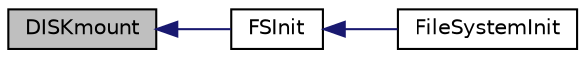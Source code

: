 digraph "DISKmount"
{
  edge [fontname="Helvetica",fontsize="10",labelfontname="Helvetica",labelfontsize="10"];
  node [fontname="Helvetica",fontsize="10",shape=record];
  rankdir="LR";
  Node1 [label="DISKmount",height=0.2,width=0.4,color="black", fillcolor="grey75", style="filled", fontcolor="black"];
  Node1 -> Node2 [dir="back",color="midnightblue",fontsize="10",style="solid",fontname="Helvetica"];
  Node2 [label="FSInit",height=0.2,width=0.4,color="black", fillcolor="white", style="filled",URL="$_f_s_i_o_8c.html#a77bf783068cdee8bbca1f73af66cb1c5"];
  Node2 -> Node3 [dir="back",color="midnightblue",fontsize="10",style="solid",fontname="Helvetica"];
  Node3 [label="FileSystemInit",height=0.2,width=0.4,color="black", fillcolor="white", style="filled",URL="$_file_system_8c.html#ab01f0d870ed113cf1f440cd29386c6de"];
}
